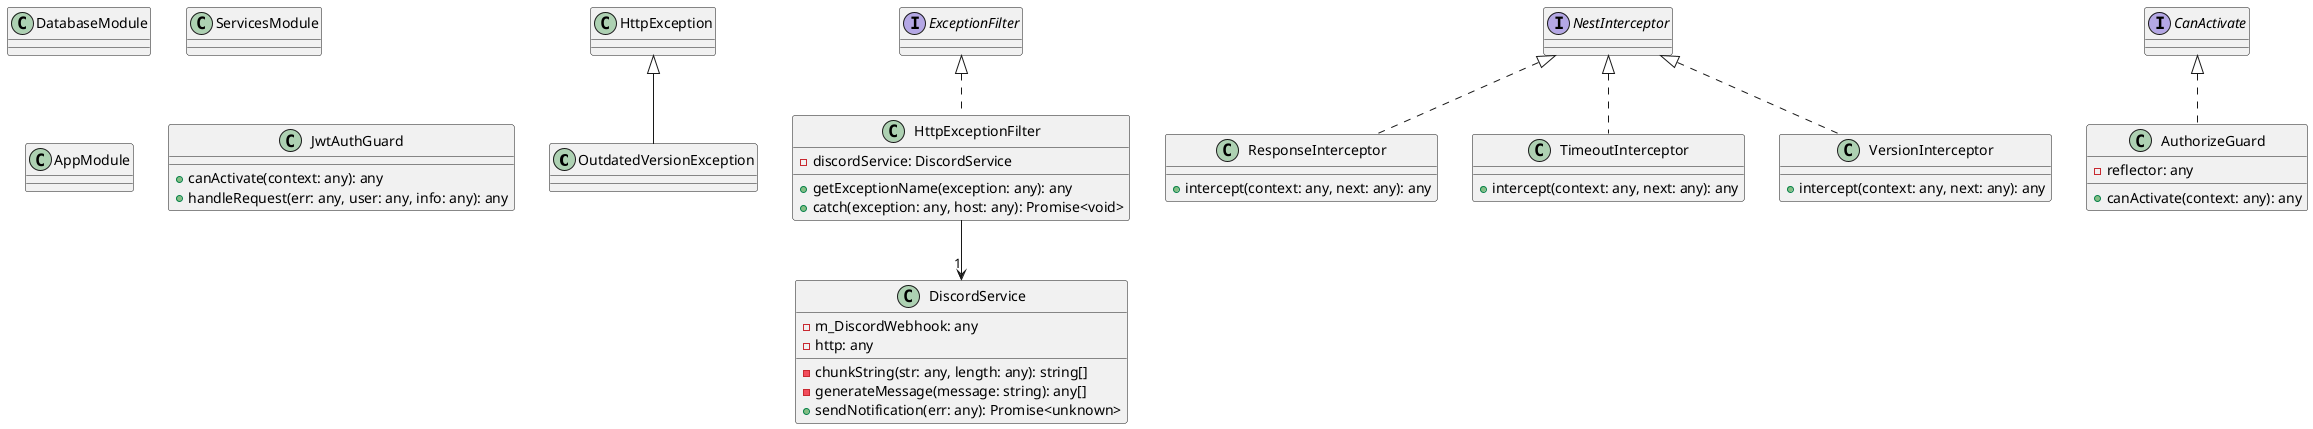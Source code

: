 @startuml
class OutdatedVersionException extends HttpException
class DiscordService {
    -m_DiscordWebhook: any
    -http: any
    -chunkString(str: any, length: any): string[]
    -generateMessage(message: string): any[]
    +sendNotification(err: any): Promise<unknown>
}
class HttpExceptionFilter implements ExceptionFilter {
    -discordService: DiscordService
    +getExceptionName(exception: any): any
    +catch(exception: any, host: any): Promise<void>
}
class ResponseInterceptor implements NestInterceptor {
    +intercept(context: any, next: any): any
}
class TimeoutInterceptor implements NestInterceptor {
    +intercept(context: any, next: any): any
}
class VersionInterceptor implements NestInterceptor {
    +intercept(context: any, next: any): any
}
class DatabaseModule
class ServicesModule
class AppModule
class AuthorizeGuard implements CanActivate {
    -reflector: any
    +canActivate(context: any): any
}
class JwtAuthGuard {
    +canActivate(context: any): any
    +handleRequest(err: any, user: any, info: any): any
}
HttpExceptionFilter --> "1" DiscordService
@enduml